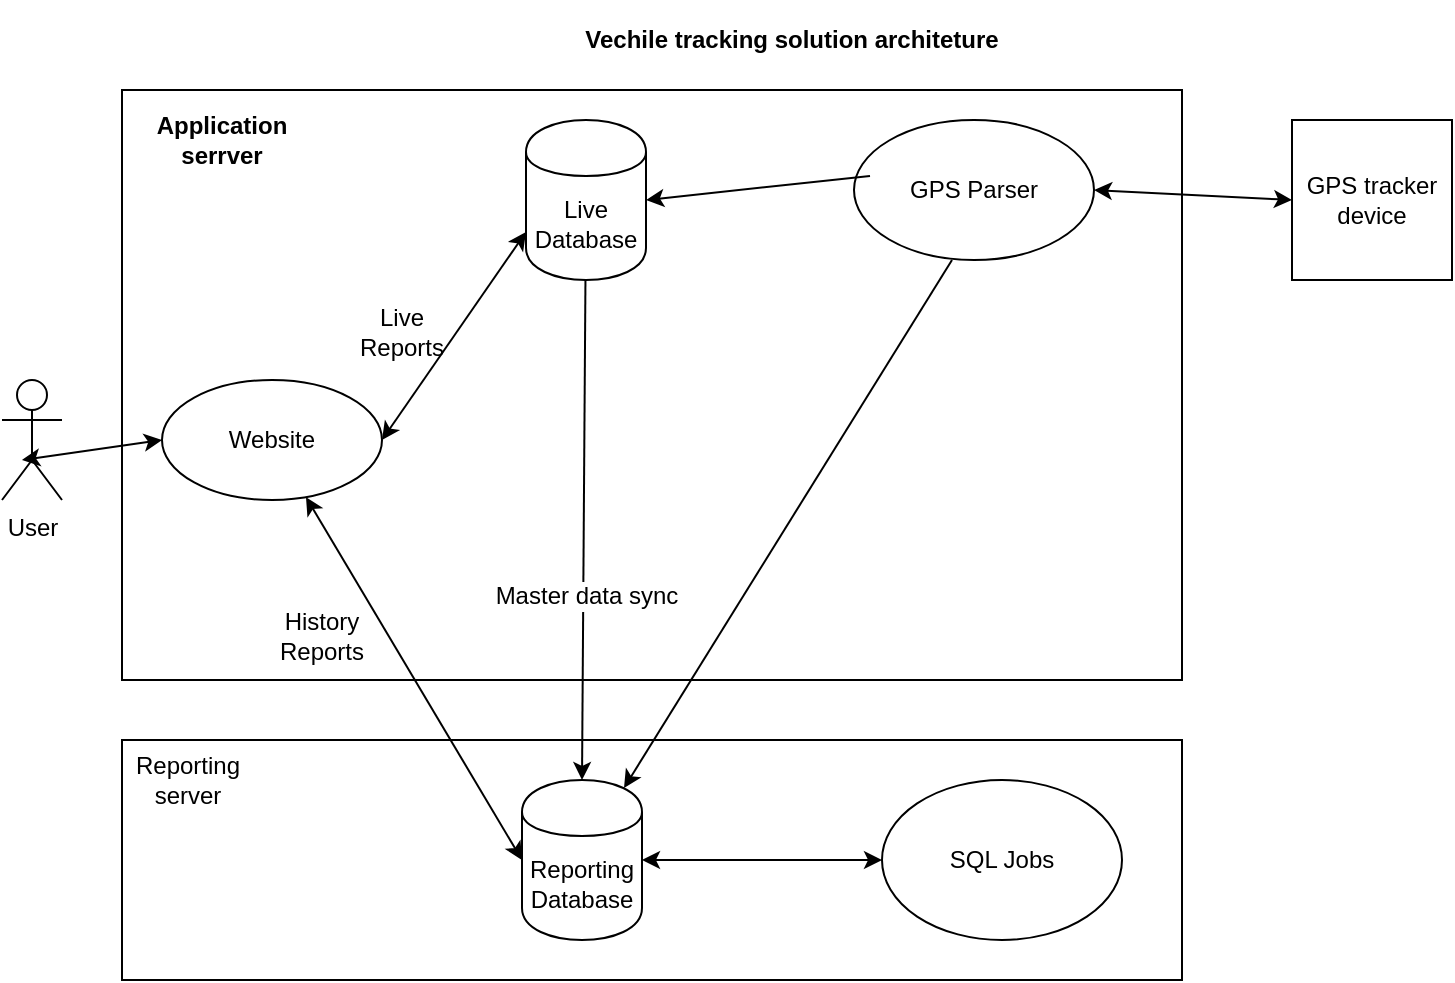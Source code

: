 <mxfile version="10.6.2" type="github"><diagram id="zHe4CY8XMsQfp38rmFLk" name="Page-1"><mxGraphModel dx="1394" dy="771" grid="1" gridSize="10" guides="1" tooltips="1" connect="1" arrows="1" fold="1" page="1" pageScale="1" pageWidth="850" pageHeight="1100" math="0" shadow="0"><root><mxCell id="0"/><mxCell id="1" parent="0"/><mxCell id="LbRNPMHrfJi3IYBkp5Uc-1" value="" style="rounded=0;whiteSpace=wrap;html=1;" vertex="1" parent="1"><mxGeometry x="80" y="430" width="530" height="120" as="geometry"/></mxCell><mxCell id="LbRNPMHrfJi3IYBkp5Uc-2" value="" style="rounded=0;whiteSpace=wrap;html=1;" vertex="1" parent="1"><mxGeometry x="80" y="105" width="530" height="295" as="geometry"/></mxCell><mxCell id="LbRNPMHrfJi3IYBkp5Uc-3" value="GPS tracker device" style="whiteSpace=wrap;html=1;aspect=fixed;" vertex="1" parent="1"><mxGeometry x="665" y="120" width="80" height="80" as="geometry"/></mxCell><mxCell id="LbRNPMHrfJi3IYBkp5Uc-4" style="edgeStyle=none;rounded=0;html=1;entryX=0.5;entryY=0;jettySize=auto;orthogonalLoop=1;entryDx=0;entryDy=0;" edge="1" parent="1" source="LbRNPMHrfJi3IYBkp5Uc-5" target="LbRNPMHrfJi3IYBkp5Uc-6"><mxGeometry relative="1" as="geometry"><mxPoint x="312" y="285" as="targetPoint"/></mxGeometry></mxCell><mxCell id="75xh1AMyfLWsjRzBUCzv-1" value="Master data sync" style="text;html=1;resizable=0;points=[];align=center;verticalAlign=middle;labelBackgroundColor=#ffffff;" vertex="1" connectable="0" parent="LbRNPMHrfJi3IYBkp5Uc-4"><mxGeometry x="0.264" y="1" relative="1" as="geometry"><mxPoint as="offset"/></mxGeometry></mxCell><mxCell id="LbRNPMHrfJi3IYBkp5Uc-5" value="Live Database" style="shape=cylinder;whiteSpace=wrap;html=1;boundedLbl=1;" vertex="1" parent="1"><mxGeometry x="282" y="120" width="60" height="80" as="geometry"/></mxCell><mxCell id="LbRNPMHrfJi3IYBkp5Uc-6" value="Reporting Database&lt;br&gt;" style="shape=cylinder;whiteSpace=wrap;html=1;boundedLbl=1;" vertex="1" parent="1"><mxGeometry x="280" y="450" width="60" height="80" as="geometry"/></mxCell><mxCell id="LbRNPMHrfJi3IYBkp5Uc-7" value="Website" style="ellipse;whiteSpace=wrap;html=1;" vertex="1" parent="1"><mxGeometry x="100" y="250" width="110" height="60" as="geometry"/></mxCell><mxCell id="LbRNPMHrfJi3IYBkp5Uc-11" value="SQL Jobs" style="ellipse;whiteSpace=wrap;html=1;" vertex="1" parent="1"><mxGeometry x="460" y="450" width="120" height="80" as="geometry"/></mxCell><mxCell id="LbRNPMHrfJi3IYBkp5Uc-12" value="Vechile tracking solution architeture" style="text;html=1;strokeColor=none;fillColor=none;align=center;verticalAlign=middle;whiteSpace=wrap;rounded=0;fontStyle=1" vertex="1" parent="1"><mxGeometry x="300" y="60" width="230" height="40" as="geometry"/></mxCell><mxCell id="LbRNPMHrfJi3IYBkp5Uc-13" value="User" style="shape=umlActor;verticalLabelPosition=bottom;labelBackgroundColor=#ffffff;verticalAlign=top;html=1;outlineConnect=0;" vertex="1" parent="1"><mxGeometry x="20" y="250" width="30" height="60" as="geometry"/></mxCell><mxCell id="LbRNPMHrfJi3IYBkp5Uc-14" value="" style="endArrow=classic;startArrow=classic;html=1;exitX=0;exitY=0.5;" edge="1" parent="1" source="LbRNPMHrfJi3IYBkp5Uc-7"><mxGeometry width="50" height="50" relative="1" as="geometry"><mxPoint x="480" y="180" as="sourcePoint"/><mxPoint x="30" y="290" as="targetPoint"/><Array as="points"/></mxGeometry></mxCell><mxCell id="LbRNPMHrfJi3IYBkp5Uc-15" value="GPS Parser" style="ellipse;whiteSpace=wrap;html=1;" vertex="1" parent="1"><mxGeometry x="446" y="120" width="120" height="70" as="geometry"/></mxCell><mxCell id="LbRNPMHrfJi3IYBkp5Uc-16" value="" style="endArrow=classic;startArrow=classic;html=1;entryX=0;entryY=0.7;exitX=1;exitY=0.5;" edge="1" parent="1" source="LbRNPMHrfJi3IYBkp5Uc-7" target="LbRNPMHrfJi3IYBkp5Uc-5"><mxGeometry width="50" height="50" relative="1" as="geometry"><mxPoint x="220" y="270" as="sourcePoint"/><mxPoint x="270" y="220" as="targetPoint"/></mxGeometry></mxCell><mxCell id="LbRNPMHrfJi3IYBkp5Uc-17" value="" style="endArrow=classic;startArrow=classic;html=1;entryX=0;entryY=0.5;" edge="1" parent="1" source="LbRNPMHrfJi3IYBkp5Uc-7" target="LbRNPMHrfJi3IYBkp5Uc-6"><mxGeometry width="50" height="50" relative="1" as="geometry"><mxPoint x="155" y="360" as="sourcePoint"/><mxPoint x="155" y="380.711" as="targetPoint"/></mxGeometry></mxCell><mxCell id="LbRNPMHrfJi3IYBkp5Uc-20" value="" style="endArrow=classic;startArrow=classic;html=1;entryX=0;entryY=0.5;exitX=1;exitY=0.5;" edge="1" parent="1" source="LbRNPMHrfJi3IYBkp5Uc-15" target="LbRNPMHrfJi3IYBkp5Uc-3"><mxGeometry width="50" height="50" relative="1" as="geometry"><mxPoint x="600" y="190" as="sourcePoint"/><mxPoint x="650" y="140" as="targetPoint"/></mxGeometry></mxCell><mxCell id="LbRNPMHrfJi3IYBkp5Uc-21" value="" style="endArrow=classic;startArrow=classic;html=1;entryX=0;entryY=0.5;" edge="1" parent="1" source="LbRNPMHrfJi3IYBkp5Uc-6" target="LbRNPMHrfJi3IYBkp5Uc-11"><mxGeometry width="50" height="50" relative="1" as="geometry"><mxPoint x="350" y="510" as="sourcePoint"/><mxPoint x="420.711" y="460" as="targetPoint"/></mxGeometry></mxCell><mxCell id="LbRNPMHrfJi3IYBkp5Uc-22" value="Application serrver" style="text;html=1;strokeColor=none;fillColor=none;align=center;verticalAlign=middle;whiteSpace=wrap;rounded=0;fontStyle=1" vertex="1" parent="1"><mxGeometry x="90" y="120" width="80" height="20" as="geometry"/></mxCell><mxCell id="LbRNPMHrfJi3IYBkp5Uc-23" value="Reporting server" style="text;html=1;strokeColor=none;fillColor=none;align=center;verticalAlign=middle;whiteSpace=wrap;rounded=0;" vertex="1" parent="1"><mxGeometry x="88" y="440" width="50" height="20" as="geometry"/></mxCell><mxCell id="LbRNPMHrfJi3IYBkp5Uc-24" value="Live Reports" style="text;html=1;strokeColor=none;fillColor=none;align=center;verticalAlign=middle;whiteSpace=wrap;rounded=0;" vertex="1" parent="1"><mxGeometry x="200" y="216" width="40" height="20" as="geometry"/></mxCell><mxCell id="LbRNPMHrfJi3IYBkp5Uc-25" value="History Reports" style="text;html=1;strokeColor=none;fillColor=none;align=center;verticalAlign=middle;whiteSpace=wrap;rounded=0;" vertex="1" parent="1"><mxGeometry x="160" y="368" width="40" height="20" as="geometry"/></mxCell><mxCell id="75xh1AMyfLWsjRzBUCzv-7" value="" style="endArrow=classic;html=1;entryX=0.85;entryY=0.05;entryDx=0;entryDy=0;entryPerimeter=0;" edge="1" parent="1" target="LbRNPMHrfJi3IYBkp5Uc-6"><mxGeometry width="50" height="50" relative="1" as="geometry"><mxPoint x="495" y="190" as="sourcePoint"/><mxPoint x="355" y="310" as="targetPoint"/></mxGeometry></mxCell><mxCell id="75xh1AMyfLWsjRzBUCzv-8" value="" style="endArrow=classic;html=1;entryX=1;entryY=0.5;entryDx=0;entryDy=0;" edge="1" parent="1" target="LbRNPMHrfJi3IYBkp5Uc-5"><mxGeometry width="50" height="50" relative="1" as="geometry"><mxPoint x="454" y="148" as="sourcePoint"/><mxPoint x="290" y="412" as="targetPoint"/></mxGeometry></mxCell></root></mxGraphModel></diagram><diagram id="Pu86or4I_9lsWGCSrJjE" name="Page-2"><mxGraphModel dx="1394" dy="771" grid="1" gridSize="10" guides="1" tooltips="1" connect="1" arrows="1" fold="1" page="1" pageScale="1" pageWidth="850" pageHeight="1100" math="0" shadow="0"><root><mxCell id="s_F1cdw_mMLnjErDUz20-0"/><mxCell id="s_F1cdw_mMLnjErDUz20-1" parent="s_F1cdw_mMLnjErDUz20-0"/><mxCell id="s_F1cdw_mMLnjErDUz20-2" value="" style="rounded=0;whiteSpace=wrap;html=1;" vertex="1" parent="s_F1cdw_mMLnjErDUz20-1"><mxGeometry x="80" y="430" width="530" height="120" as="geometry"/></mxCell><mxCell id="s_F1cdw_mMLnjErDUz20-3" value="" style="rounded=0;whiteSpace=wrap;html=1;" vertex="1" parent="s_F1cdw_mMLnjErDUz20-1"><mxGeometry x="80" y="105" width="530" height="295" as="geometry"/></mxCell><mxCell id="s_F1cdw_mMLnjErDUz20-4" value="GPS tracker device" style="whiteSpace=wrap;html=1;aspect=fixed;" vertex="1" parent="s_F1cdw_mMLnjErDUz20-1"><mxGeometry x="665" y="120" width="80" height="80" as="geometry"/></mxCell><mxCell id="s_F1cdw_mMLnjErDUz20-5" style="edgeStyle=none;rounded=0;html=1;entryX=0.5;entryY=0;jettySize=auto;orthogonalLoop=1;" edge="1" parent="s_F1cdw_mMLnjErDUz20-1" source="s_F1cdw_mMLnjErDUz20-6" target="s_F1cdw_mMLnjErDUz20-10"><mxGeometry relative="1" as="geometry"/></mxCell><mxCell id="s_F1cdw_mMLnjErDUz20-6" value="Live Database" style="shape=cylinder;whiteSpace=wrap;html=1;boundedLbl=1;" vertex="1" parent="s_F1cdw_mMLnjErDUz20-1"><mxGeometry x="282" y="120" width="60" height="80" as="geometry"/></mxCell><mxCell id="s_F1cdw_mMLnjErDUz20-7" value="Reporting Database&lt;br&gt;" style="shape=cylinder;whiteSpace=wrap;html=1;boundedLbl=1;" vertex="1" parent="s_F1cdw_mMLnjErDUz20-1"><mxGeometry x="280" y="450" width="60" height="80" as="geometry"/></mxCell><mxCell id="s_F1cdw_mMLnjErDUz20-8" value="Website" style="ellipse;whiteSpace=wrap;html=1;" vertex="1" parent="s_F1cdw_mMLnjErDUz20-1"><mxGeometry x="100" y="250" width="110" height="60" as="geometry"/></mxCell><mxCell id="s_F1cdw_mMLnjErDUz20-9" style="edgeStyle=none;rounded=0;html=1;entryX=0.5;entryY=0;jettySize=auto;orthogonalLoop=1;" edge="1" parent="s_F1cdw_mMLnjErDUz20-1" source="s_F1cdw_mMLnjErDUz20-10" target="s_F1cdw_mMLnjErDUz20-7"><mxGeometry relative="1" as="geometry"/></mxCell><mxCell id="s_F1cdw_mMLnjErDUz20-10" value="Copy data" style="ellipse;whiteSpace=wrap;html=1;" vertex="1" parent="s_F1cdw_mMLnjErDUz20-1"><mxGeometry x="252" y="285" width="120" height="50" as="geometry"/></mxCell><mxCell id="s_F1cdw_mMLnjErDUz20-11" value="Misc process 1" style="ellipse;whiteSpace=wrap;html=1;" vertex="1" parent="s_F1cdw_mMLnjErDUz20-1"><mxGeometry x="451" y="230" width="120" height="50" as="geometry"/></mxCell><mxCell id="s_F1cdw_mMLnjErDUz20-12" value="Misc process 2" style="ellipse;whiteSpace=wrap;html=1;" vertex="1" parent="s_F1cdw_mMLnjErDUz20-1"><mxGeometry x="460" y="450" width="120" height="80" as="geometry"/></mxCell><mxCell id="s_F1cdw_mMLnjErDUz20-13" value="Vechile tracking solution architeture" style="text;html=1;strokeColor=none;fillColor=none;align=center;verticalAlign=middle;whiteSpace=wrap;rounded=0;fontStyle=1" vertex="1" parent="s_F1cdw_mMLnjErDUz20-1"><mxGeometry x="300" y="60" width="230" height="40" as="geometry"/></mxCell><mxCell id="s_F1cdw_mMLnjErDUz20-14" value="User" style="shape=umlActor;verticalLabelPosition=bottom;labelBackgroundColor=#ffffff;verticalAlign=top;html=1;outlineConnect=0;" vertex="1" parent="s_F1cdw_mMLnjErDUz20-1"><mxGeometry x="20" y="250" width="30" height="60" as="geometry"/></mxCell><mxCell id="s_F1cdw_mMLnjErDUz20-15" value="" style="endArrow=classic;startArrow=classic;html=1;exitX=0;exitY=0.5;" edge="1" parent="s_F1cdw_mMLnjErDUz20-1" source="s_F1cdw_mMLnjErDUz20-8"><mxGeometry width="50" height="50" relative="1" as="geometry"><mxPoint x="480" y="180" as="sourcePoint"/><mxPoint x="30" y="290" as="targetPoint"/><Array as="points"/></mxGeometry></mxCell><mxCell id="s_F1cdw_mMLnjErDUz20-16" value="GPS Parser" style="ellipse;whiteSpace=wrap;html=1;" vertex="1" parent="s_F1cdw_mMLnjErDUz20-1"><mxGeometry x="446" y="120" width="120" height="80" as="geometry"/></mxCell><mxCell id="s_F1cdw_mMLnjErDUz20-17" value="" style="endArrow=classic;startArrow=classic;html=1;entryX=0;entryY=0.7;exitX=1;exitY=0.5;" edge="1" parent="s_F1cdw_mMLnjErDUz20-1" source="s_F1cdw_mMLnjErDUz20-8" target="s_F1cdw_mMLnjErDUz20-6"><mxGeometry width="50" height="50" relative="1" as="geometry"><mxPoint x="220" y="270" as="sourcePoint"/><mxPoint x="270" y="220" as="targetPoint"/></mxGeometry></mxCell><mxCell id="s_F1cdw_mMLnjErDUz20-18" value="" style="endArrow=classic;startArrow=classic;html=1;entryX=0;entryY=0.5;" edge="1" parent="s_F1cdw_mMLnjErDUz20-1" source="s_F1cdw_mMLnjErDUz20-8" target="s_F1cdw_mMLnjErDUz20-7"><mxGeometry width="50" height="50" relative="1" as="geometry"><mxPoint x="155" y="360" as="sourcePoint"/><mxPoint x="155" y="380.711" as="targetPoint"/></mxGeometry></mxCell><mxCell id="s_F1cdw_mMLnjErDUz20-19" value="" style="endArrow=classic;startArrow=classic;html=1;entryX=0;entryY=0.5;exitX=1;exitY=0.5;" edge="1" parent="s_F1cdw_mMLnjErDUz20-1" source="s_F1cdw_mMLnjErDUz20-6" target="s_F1cdw_mMLnjErDUz20-16"><mxGeometry width="50" height="50" relative="1" as="geometry"><mxPoint x="340" y="230" as="sourcePoint"/><mxPoint x="390" y="180" as="targetPoint"/></mxGeometry></mxCell><mxCell id="s_F1cdw_mMLnjErDUz20-20" value="" style="endArrow=classic;startArrow=classic;html=1;entryX=0;entryY=0.5;" edge="1" parent="s_F1cdw_mMLnjErDUz20-1" source="s_F1cdw_mMLnjErDUz20-6" target="s_F1cdw_mMLnjErDUz20-11"><mxGeometry width="50" height="50" relative="1" as="geometry"><mxPoint x="310" y="300" as="sourcePoint"/><mxPoint x="310" y="320.711" as="targetPoint"/><Array as="points"><mxPoint x="340" y="196"/></Array></mxGeometry></mxCell><mxCell id="s_F1cdw_mMLnjErDUz20-21" value="" style="endArrow=classic;startArrow=classic;html=1;entryX=0;entryY=0.5;exitX=1;exitY=0.5;" edge="1" parent="s_F1cdw_mMLnjErDUz20-1" source="s_F1cdw_mMLnjErDUz20-16" target="s_F1cdw_mMLnjErDUz20-4"><mxGeometry width="50" height="50" relative="1" as="geometry"><mxPoint x="600" y="190" as="sourcePoint"/><mxPoint x="650" y="140" as="targetPoint"/></mxGeometry></mxCell><mxCell id="s_F1cdw_mMLnjErDUz20-22" value="" style="endArrow=classic;startArrow=classic;html=1;entryX=0;entryY=0.5;" edge="1" parent="s_F1cdw_mMLnjErDUz20-1" source="s_F1cdw_mMLnjErDUz20-7" target="s_F1cdw_mMLnjErDUz20-12"><mxGeometry width="50" height="50" relative="1" as="geometry"><mxPoint x="350" y="510" as="sourcePoint"/><mxPoint x="420.711" y="460" as="targetPoint"/></mxGeometry></mxCell><mxCell id="s_F1cdw_mMLnjErDUz20-23" value="Server 1" style="text;html=1;strokeColor=none;fillColor=none;align=center;verticalAlign=middle;whiteSpace=wrap;rounded=0;fontStyle=1" vertex="1" parent="s_F1cdw_mMLnjErDUz20-1"><mxGeometry x="90" y="120" width="80" height="20" as="geometry"/></mxCell><mxCell id="s_F1cdw_mMLnjErDUz20-24" value="Sever 2" style="text;html=1;strokeColor=none;fillColor=none;align=center;verticalAlign=middle;whiteSpace=wrap;rounded=0;" vertex="1" parent="s_F1cdw_mMLnjErDUz20-1"><mxGeometry x="88" y="440" width="50" height="20" as="geometry"/></mxCell><mxCell id="s_F1cdw_mMLnjErDUz20-25" value="Live Reports" style="text;html=1;strokeColor=none;fillColor=none;align=center;verticalAlign=middle;whiteSpace=wrap;rounded=0;" vertex="1" parent="s_F1cdw_mMLnjErDUz20-1"><mxGeometry x="200" y="216" width="40" height="20" as="geometry"/></mxCell><mxCell id="s_F1cdw_mMLnjErDUz20-26" value="History Reports" style="text;html=1;strokeColor=none;fillColor=none;align=center;verticalAlign=middle;whiteSpace=wrap;rounded=0;" vertex="1" parent="s_F1cdw_mMLnjErDUz20-1"><mxGeometry x="160" y="368" width="40" height="20" as="geometry"/></mxCell></root></mxGraphModel></diagram></mxfile>